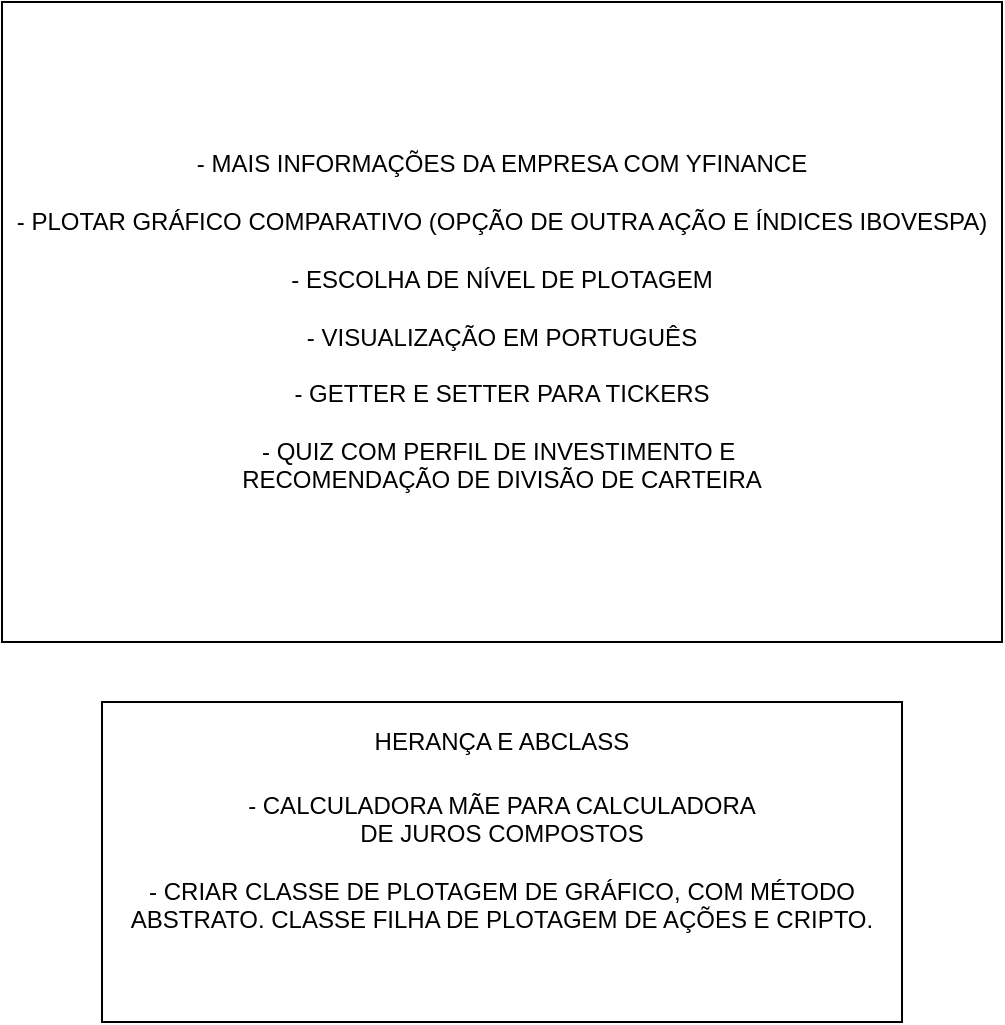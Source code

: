 <mxfile>
    <diagram id="ymIxKSZ2xmaN8qwwOqHS" name="Página-1">
        <mxGraphModel dx="877" dy="639" grid="1" gridSize="10" guides="1" tooltips="1" connect="1" arrows="1" fold="1" page="1" pageScale="1" pageWidth="827" pageHeight="1169" math="0" shadow="0">
            <root>
                <mxCell id="0"/>
                <mxCell id="1" parent="0"/>
                <mxCell id="2" value="&lt;div&gt;&lt;span style=&quot;background-color: initial;&quot;&gt;- MAIS INFORMAÇÕES DA EMPRESA COM YFINANCE&lt;/span&gt;&lt;/div&gt;&lt;div&gt;&lt;span style=&quot;background-color: initial;&quot;&gt;&lt;br&gt;&lt;/span&gt;&lt;/div&gt;&lt;div&gt;&lt;span style=&quot;background-color: initial;&quot;&gt;- PLOTAR GRÁFICO COMPARATIVO (OPÇÃO DE OUTRA AÇÃO E ÍNDICES IBOVESPA)&lt;/span&gt;&lt;br&gt;&lt;/div&gt;&lt;div&gt;&lt;span style=&quot;background-color: initial;&quot;&gt;&lt;br&gt;&lt;/span&gt;&lt;/div&gt;&lt;div&gt;- ESCOLHA DE NÍVEL DE PLOTAGEM&lt;/div&gt;&lt;div&gt;&lt;br&gt;&lt;/div&gt;&lt;div&gt;&lt;span style=&quot;background-color: initial;&quot;&gt;- VISUALIZAÇÃO EM PORTUGUÊS&lt;/span&gt;&lt;/div&gt;&lt;div&gt;&lt;span style=&quot;background-color: initial;&quot;&gt;&lt;br&gt;&lt;/span&gt;&lt;/div&gt;&lt;div&gt;- GETTER E SETTER PARA TICKERS&lt;/div&gt;&lt;div&gt;&lt;br&gt;&lt;/div&gt;&lt;div&gt;- QUIZ COM PERFIL DE INVESTIMENTO E&amp;nbsp;&lt;/div&gt;&lt;div&gt;RECOMENDAÇÃO DE DIVISÃO DE CARTEIRA&lt;/div&gt;" style="whiteSpace=wrap;html=1;" parent="1" vertex="1">
                    <mxGeometry x="190" width="500" height="320" as="geometry"/>
                </mxCell>
                <mxCell id="3" value="- CALCULADORA MÃE PARA CALCULADORA &lt;br&gt;DE JUROS COMPOSTOS&lt;br&gt;&lt;br&gt;- CRIAR CLASSE DE PLOTAGEM DE GRÁFICO, COM MÉTODO ABSTRATO. CLASSE FILHA DE PLOTAGEM DE AÇÕES E CRIPTO." style="whiteSpace=wrap;html=1;" parent="1" vertex="1">
                    <mxGeometry x="240" y="350" width="400" height="160" as="geometry"/>
                </mxCell>
                <mxCell id="4" value="HERANÇA E ABCLASS" style="text;strokeColor=none;align=center;fillColor=none;html=1;verticalAlign=middle;whiteSpace=wrap;rounded=0;" parent="1" vertex="1">
                    <mxGeometry x="325" y="310" width="230" height="120" as="geometry"/>
                </mxCell>
            </root>
        </mxGraphModel>
    </diagram>
</mxfile>